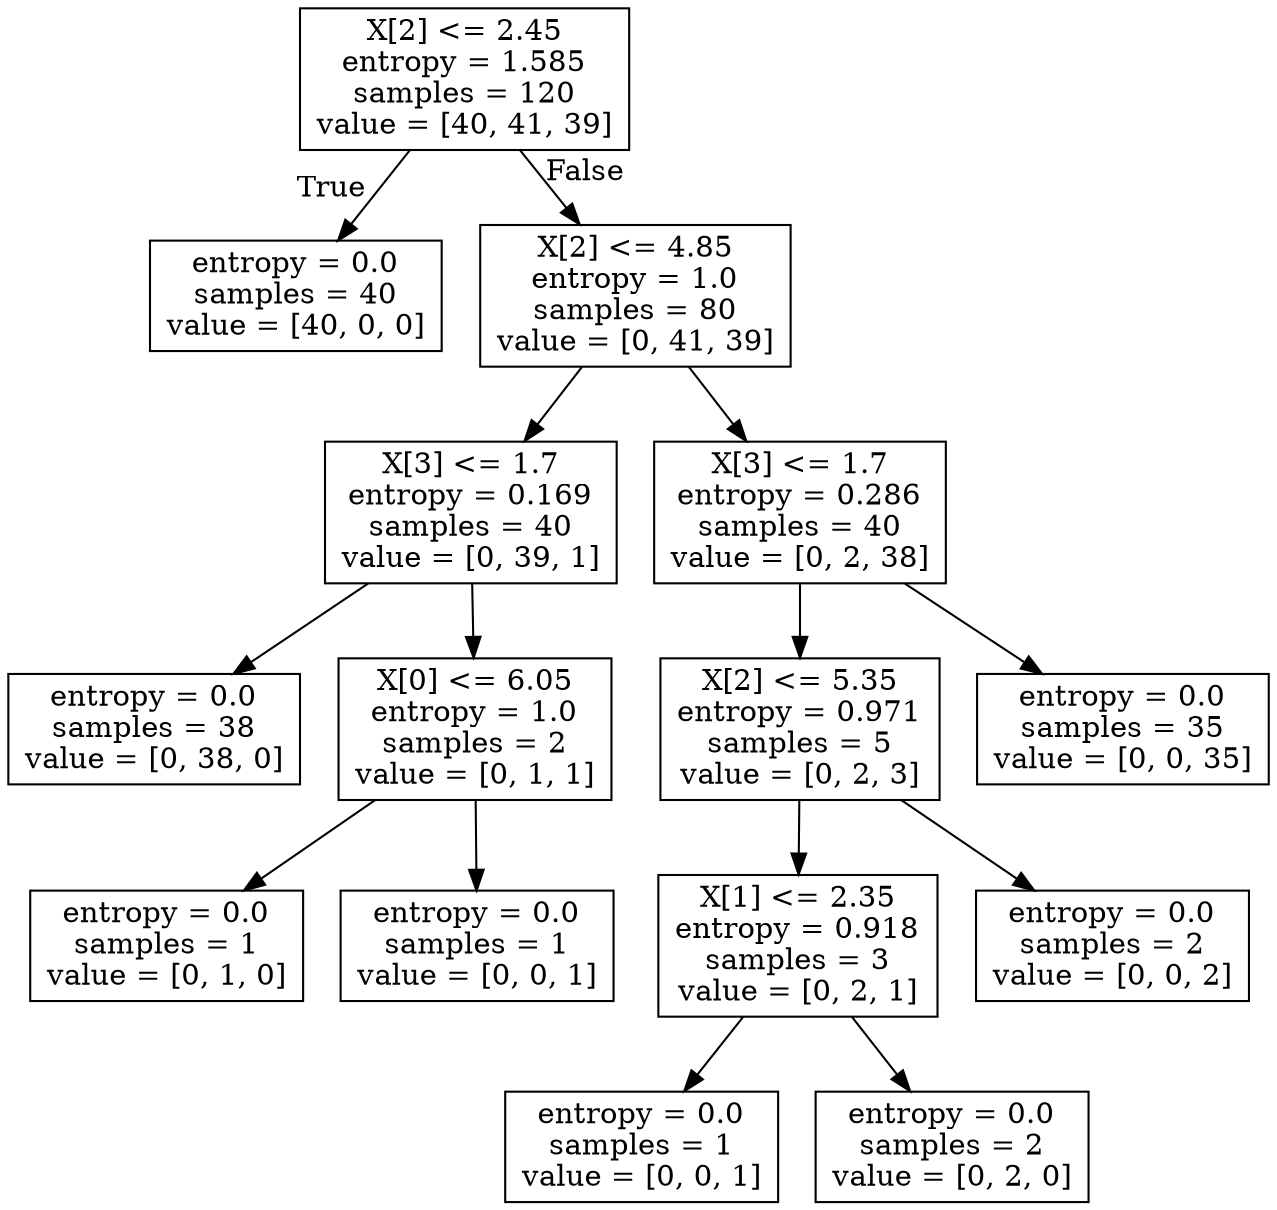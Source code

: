 digraph Tree {
node [shape=box] ;
0 [label="X[2] <= 2.45\nentropy = 1.585\nsamples = 120\nvalue = [40, 41, 39]"] ;
1 [label="entropy = 0.0\nsamples = 40\nvalue = [40, 0, 0]"] ;
0 -> 1 [labeldistance=2.5, labelangle=45, headlabel="True"] ;
2 [label="X[2] <= 4.85\nentropy = 1.0\nsamples = 80\nvalue = [0, 41, 39]"] ;
0 -> 2 [labeldistance=2.5, labelangle=-45, headlabel="False"] ;
3 [label="X[3] <= 1.7\nentropy = 0.169\nsamples = 40\nvalue = [0, 39, 1]"] ;
2 -> 3 ;
4 [label="entropy = 0.0\nsamples = 38\nvalue = [0, 38, 0]"] ;
3 -> 4 ;
5 [label="X[0] <= 6.05\nentropy = 1.0\nsamples = 2\nvalue = [0, 1, 1]"] ;
3 -> 5 ;
6 [label="entropy = 0.0\nsamples = 1\nvalue = [0, 1, 0]"] ;
5 -> 6 ;
7 [label="entropy = 0.0\nsamples = 1\nvalue = [0, 0, 1]"] ;
5 -> 7 ;
8 [label="X[3] <= 1.7\nentropy = 0.286\nsamples = 40\nvalue = [0, 2, 38]"] ;
2 -> 8 ;
9 [label="X[2] <= 5.35\nentropy = 0.971\nsamples = 5\nvalue = [0, 2, 3]"] ;
8 -> 9 ;
10 [label="X[1] <= 2.35\nentropy = 0.918\nsamples = 3\nvalue = [0, 2, 1]"] ;
9 -> 10 ;
11 [label="entropy = 0.0\nsamples = 1\nvalue = [0, 0, 1]"] ;
10 -> 11 ;
12 [label="entropy = 0.0\nsamples = 2\nvalue = [0, 2, 0]"] ;
10 -> 12 ;
13 [label="entropy = 0.0\nsamples = 2\nvalue = [0, 0, 2]"] ;
9 -> 13 ;
14 [label="entropy = 0.0\nsamples = 35\nvalue = [0, 0, 35]"] ;
8 -> 14 ;
}